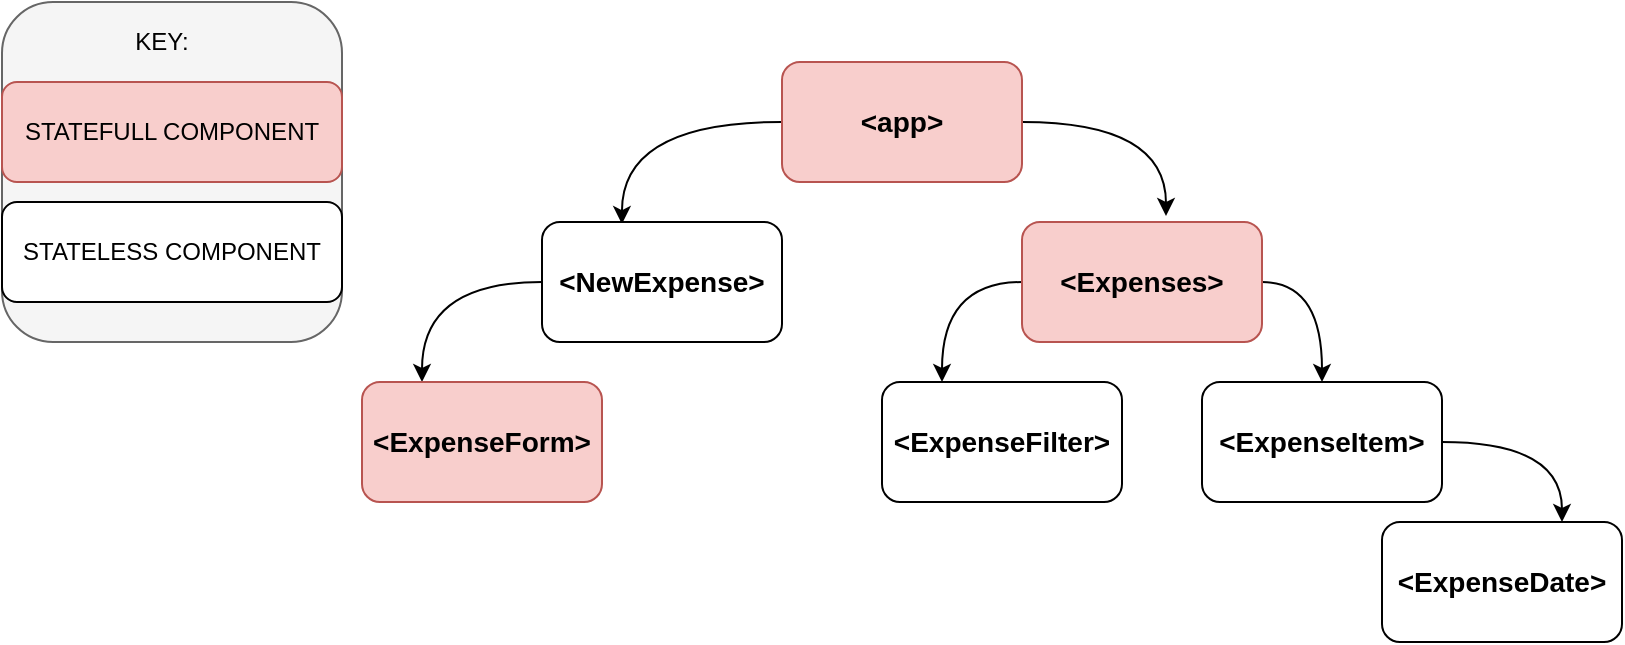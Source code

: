 <mxfile version="14.6.1" type="device"><diagram id="e8XVaHCbE0FEKbXaX3Sp" name="Page-1"><mxGraphModel dx="1422" dy="762" grid="1" gridSize="10" guides="1" tooltips="1" connect="1" arrows="1" fold="1" page="1" pageScale="1" pageWidth="900" pageHeight="1600" math="0" shadow="0"><root><mxCell id="0"/><mxCell id="1" parent="0"/><mxCell id="2klAzkOiZje4YTQu7z0K-5" style="edgeStyle=orthogonalEdgeStyle;orthogonalLoop=1;jettySize=auto;html=1;entryX=0.333;entryY=0.017;entryDx=0;entryDy=0;entryPerimeter=0;fontStyle=1;fontSize=14;curved=1;" parent="1" source="2klAzkOiZje4YTQu7z0K-2" target="2klAzkOiZje4YTQu7z0K-3" edge="1"><mxGeometry relative="1" as="geometry"><mxPoint x="310" y="100" as="targetPoint"/><Array as="points"><mxPoint x="310" y="60"/></Array></mxGeometry></mxCell><mxCell id="2klAzkOiZje4YTQu7z0K-6" style="edgeStyle=orthogonalEdgeStyle;orthogonalLoop=1;jettySize=auto;html=1;exitX=1;exitY=0.5;exitDx=0;exitDy=0;entryX=0.6;entryY=-0.05;entryDx=0;entryDy=0;entryPerimeter=0;fontStyle=1;fontSize=14;curved=1;" parent="1" source="2klAzkOiZje4YTQu7z0K-2" target="2klAzkOiZje4YTQu7z0K-4" edge="1"><mxGeometry relative="1" as="geometry"/></mxCell><mxCell id="2klAzkOiZje4YTQu7z0K-2" value="&amp;lt;app&amp;gt;" style="whiteSpace=wrap;html=1;fontStyle=1;fontSize=14;fillColor=#f8cecc;strokeColor=#b85450;rounded=1;" parent="1" vertex="1"><mxGeometry x="390" y="30" width="120" height="60" as="geometry"/></mxCell><mxCell id="2klAzkOiZje4YTQu7z0K-14" style="edgeStyle=orthogonalEdgeStyle;orthogonalLoop=1;jettySize=auto;html=1;exitX=0;exitY=0.5;exitDx=0;exitDy=0;entryX=0.25;entryY=0;entryDx=0;entryDy=0;fontSize=14;curved=1;" parent="1" source="2klAzkOiZje4YTQu7z0K-3" target="2klAzkOiZje4YTQu7z0K-13" edge="1"><mxGeometry relative="1" as="geometry"/></mxCell><mxCell id="2klAzkOiZje4YTQu7z0K-3" value="&amp;lt;NewExpense&amp;gt;" style="whiteSpace=wrap;html=1;fontStyle=1;fontSize=14;rounded=1;" parent="1" vertex="1"><mxGeometry x="270" y="110" width="120" height="60" as="geometry"/></mxCell><mxCell id="2klAzkOiZje4YTQu7z0K-9" style="edgeStyle=orthogonalEdgeStyle;orthogonalLoop=1;jettySize=auto;html=1;exitX=1;exitY=0.5;exitDx=0;exitDy=0;entryX=0.5;entryY=0;entryDx=0;entryDy=0;fontSize=14;curved=1;" parent="1" source="2klAzkOiZje4YTQu7z0K-4" target="2klAzkOiZje4YTQu7z0K-7" edge="1"><mxGeometry relative="1" as="geometry"/></mxCell><mxCell id="2klAzkOiZje4YTQu7z0K-10" style="edgeStyle=orthogonalEdgeStyle;orthogonalLoop=1;jettySize=auto;html=1;exitX=0;exitY=0.5;exitDx=0;exitDy=0;entryX=0.25;entryY=0;entryDx=0;entryDy=0;fontSize=14;curved=1;" parent="1" source="2klAzkOiZje4YTQu7z0K-4" target="2klAzkOiZje4YTQu7z0K-8" edge="1"><mxGeometry relative="1" as="geometry"/></mxCell><mxCell id="2klAzkOiZje4YTQu7z0K-4" value="&amp;lt;Expenses&amp;gt;" style="whiteSpace=wrap;html=1;fontStyle=1;fontSize=14;fillColor=#f8cecc;strokeColor=#b85450;rounded=1;" parent="1" vertex="1"><mxGeometry x="510" y="110" width="120" height="60" as="geometry"/></mxCell><mxCell id="2klAzkOiZje4YTQu7z0K-15" style="edgeStyle=orthogonalEdgeStyle;orthogonalLoop=1;jettySize=auto;html=1;exitX=1;exitY=0.5;exitDx=0;exitDy=0;entryX=0.75;entryY=0;entryDx=0;entryDy=0;fontSize=14;curved=1;" parent="1" source="2klAzkOiZje4YTQu7z0K-7" target="2klAzkOiZje4YTQu7z0K-11" edge="1"><mxGeometry relative="1" as="geometry"/></mxCell><mxCell id="2klAzkOiZje4YTQu7z0K-7" value="&amp;lt;ExpenseItem&amp;gt;" style="whiteSpace=wrap;html=1;fontStyle=1;fontSize=14;rounded=1;" parent="1" vertex="1"><mxGeometry x="600" y="190" width="120" height="60" as="geometry"/></mxCell><mxCell id="2klAzkOiZje4YTQu7z0K-8" value="&amp;lt;ExpenseFilter&amp;gt;" style="whiteSpace=wrap;html=1;fontStyle=1;fontSize=14;rounded=1;" parent="1" vertex="1"><mxGeometry x="440" y="190" width="120" height="60" as="geometry"/></mxCell><mxCell id="2klAzkOiZje4YTQu7z0K-11" value="&amp;lt;ExpenseDate&amp;gt;" style="whiteSpace=wrap;html=1;fontStyle=1;fontSize=14;rounded=1;" parent="1" vertex="1"><mxGeometry x="690" y="260" width="120" height="60" as="geometry"/></mxCell><mxCell id="2klAzkOiZje4YTQu7z0K-13" value="&amp;lt;ExpenseForm&amp;gt;" style="whiteSpace=wrap;html=1;fontStyle=1;fontSize=14;fillColor=#f8cecc;strokeColor=#b85450;rounded=1;" parent="1" vertex="1"><mxGeometry x="180" y="190" width="120" height="60" as="geometry"/></mxCell><mxCell id="4538N5vq96gilyhsC_vF-3" value="" style="whiteSpace=wrap;html=1;aspect=fixed;fillColor=#f5f5f5;strokeColor=#666666;fontColor=#333333;rounded=1;" vertex="1" parent="1"><mxGeometry width="170" height="170" as="geometry"/></mxCell><mxCell id="4538N5vq96gilyhsC_vF-4" value="STATEFULL COMPONENT" style="whiteSpace=wrap;html=1;fillColor=#f8cecc;strokeColor=#b85450;rounded=1;" vertex="1" parent="1"><mxGeometry y="40" width="170" height="50" as="geometry"/></mxCell><mxCell id="4538N5vq96gilyhsC_vF-5" value="KEY:" style="text;html=1;strokeColor=none;fillColor=none;align=center;verticalAlign=middle;whiteSpace=wrap;rounded=1;" vertex="1" parent="1"><mxGeometry x="60" y="10" width="40" height="20" as="geometry"/></mxCell><mxCell id="4538N5vq96gilyhsC_vF-6" value="STATELESS COMPONENT" style="whiteSpace=wrap;html=1;rounded=1;" vertex="1" parent="1"><mxGeometry y="100" width="170" height="50" as="geometry"/></mxCell></root></mxGraphModel></diagram></mxfile>